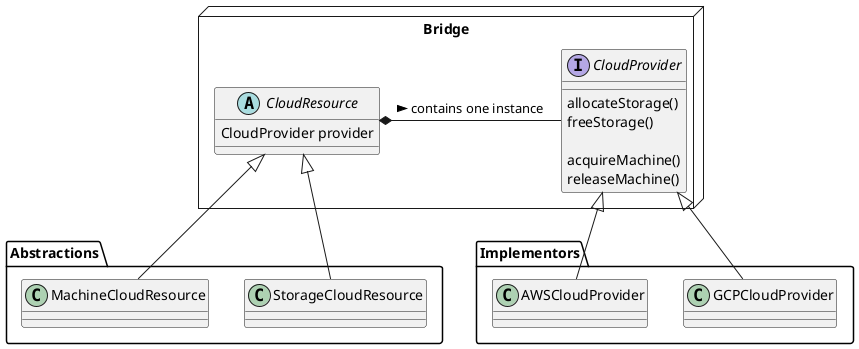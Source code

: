 -@startuml
node Bridge {
abstract class CloudResource{
  CloudProvider provider
}

interface CloudProvider{
allocateStorage()
freeStorage()

acquireMachine()
releaseMachine()
}

CloudResource  *-right-  CloudProvider : > contains one instance
}
package Abstractions {
class MachineCloudResource{}
class StorageCloudResource{}

MachineCloudResource -up-|> CloudResource
StorageCloudResource -up-|> CloudResource
}


package Implementors {
class AWSCloudProvider
class GCPCloudProvider

AWSCloudProvider -up-|> CloudProvider
GCPCloudProvider -up-|> CloudProvider
}
@enduml